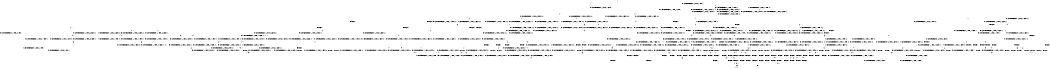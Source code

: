 digraph BCG {
size = "7, 10.5";
center = TRUE;
node [shape = circle];
0 [peripheries = 2];
0 -> 1 [label = "EX !0 !ATOMIC_EXCH_BRANCH (1, +1, TRUE, +0, 3, TRUE) !::"];
0 -> 2 [label = "EX !1 !ATOMIC_EXCH_BRANCH (1, +0, TRUE, +0, 1, TRUE) !::"];
0 -> 3 [label = "EX !2 !ATOMIC_EXCH_BRANCH (1, +1, TRUE, +1, 1, FALSE) !::"];
0 -> 4 [label = "EX !0 !ATOMIC_EXCH_BRANCH (1, +1, TRUE, +0, 3, TRUE) !::"];
2 -> 5 [label = "EX !1 !ATOMIC_EXCH_BRANCH (1, +0, TRUE, +0, 1, TRUE) !:0:1:"];
2 -> 6 [label = "EX !2 !ATOMIC_EXCH_BRANCH (1, +1, TRUE, +1, 1, FALSE) !:0:1:"];
2 -> 7 [label = "EX !0 !ATOMIC_EXCH_BRANCH (1, +1, TRUE, +0, 3, TRUE) !:0:1:"];
2 -> 8 [label = "EX !1 !ATOMIC_EXCH_BRANCH (1, +0, TRUE, +0, 1, TRUE) !:0:1:"];
3 -> 9 [label = "EX !0 !ATOMIC_EXCH_BRANCH (1, +1, TRUE, +0, 3, FALSE) !:0:1:2:"];
3 -> 10 [label = "TERMINATE !2"];
3 -> 11 [label = "EX !1 !ATOMIC_EXCH_BRANCH (1, +0, TRUE, +0, 1, FALSE) !:0:1:2:"];
3 -> 12 [label = "EX !0 !ATOMIC_EXCH_BRANCH (1, +1, TRUE, +0, 3, FALSE) !:0:1:2:"];
4 -> 13 [label = "TERMINATE !0"];
4 -> 14 [label = "TERMINATE !0"];
4 -> 15 [label = "EX !1 !ATOMIC_EXCH_BRANCH (1, +0, TRUE, +0, 1, FALSE) !:0:"];
4 -> 16 [label = "EX !2 !ATOMIC_EXCH_BRANCH (1, +1, TRUE, +1, 1, TRUE) !:0:"];
5 -> 17 [label = "EX !0 !ATOMIC_EXCH_BRANCH (1, +1, TRUE, +0, 3, TRUE) !:0:1:"];
6 -> 18 [label = "EX !1 !ATOMIC_EXCH_BRANCH (1, +0, TRUE, +0, 1, FALSE) !:0:1:2:"];
6 -> 19 [label = "TERMINATE !2"];
6 -> 20 [label = "EX !0 !ATOMIC_EXCH_BRANCH (1, +1, TRUE, +0, 3, FALSE) !:0:1:2:"];
6 -> 11 [label = "EX !1 !ATOMIC_EXCH_BRANCH (1, +0, TRUE, +0, 1, FALSE) !:0:1:2:"];
7 -> 21 [label = "EX !1 !ATOMIC_EXCH_BRANCH (1, +0, TRUE, +0, 1, FALSE) !:0:1:"];
7 -> 22 [label = "TERMINATE !0"];
7 -> 23 [label = "EX !2 !ATOMIC_EXCH_BRANCH (1, +1, TRUE, +1, 1, TRUE) !:0:1:"];
7 -> 24 [label = "EX !1 !ATOMIC_EXCH_BRANCH (1, +0, TRUE, +0, 1, FALSE) !:0:1:"];
8 -> 17 [label = "EX !0 !ATOMIC_EXCH_BRANCH (1, +1, TRUE, +0, 3, TRUE) !:0:1:"];
8 -> 6 [label = "EX !2 !ATOMIC_EXCH_BRANCH (1, +1, TRUE, +1, 1, FALSE) !:0:1:"];
8 -> 7 [label = "EX !0 !ATOMIC_EXCH_BRANCH (1, +1, TRUE, +0, 3, TRUE) !:0:1:"];
8 -> 8 [label = "EX !1 !ATOMIC_EXCH_BRANCH (1, +0, TRUE, +0, 1, TRUE) !:0:1:"];
9 -> 25 [label = "EX !0 !ATOMIC_EXCH_BRANCH (1, +1, TRUE, +1, 1, TRUE) !:0:1:2:"];
10 -> 26 [label = "EX !0 !ATOMIC_EXCH_BRANCH (1, +1, TRUE, +0, 3, FALSE) !:0:1:"];
10 -> 27 [label = "EX !1 !ATOMIC_EXCH_BRANCH (1, +0, TRUE, +0, 1, FALSE) !:0:1:"];
10 -> 28 [label = "EX !0 !ATOMIC_EXCH_BRANCH (1, +1, TRUE, +0, 3, FALSE) !:0:1:"];
11 -> 29 [label = "EX !0 !ATOMIC_EXCH_BRANCH (1, +1, TRUE, +0, 3, TRUE) !:0:1:2:"];
11 -> 30 [label = "TERMINATE !1"];
11 -> 31 [label = "TERMINATE !2"];
11 -> 32 [label = "EX !0 !ATOMIC_EXCH_BRANCH (1, +1, TRUE, +0, 3, TRUE) !:0:1:2:"];
12 -> 25 [label = "EX !0 !ATOMIC_EXCH_BRANCH (1, +1, TRUE, +1, 1, TRUE) !:0:1:2:"];
12 -> 33 [label = "TERMINATE !2"];
12 -> 34 [label = "EX !1 !ATOMIC_EXCH_BRANCH (1, +0, TRUE, +0, 1, FALSE) !:0:1:2:"];
12 -> 35 [label = "EX !0 !ATOMIC_EXCH_BRANCH (1, +1, TRUE, +1, 1, TRUE) !:0:1:2:"];
13 -> 1 [label = "EX !2 !ATOMIC_EXCH_BRANCH (1, +1, TRUE, +1, 1, TRUE) !::"];
14 -> 1 [label = "EX !2 !ATOMIC_EXCH_BRANCH (1, +1, TRUE, +1, 1, TRUE) !::"];
14 -> 36 [label = "EX !1 !ATOMIC_EXCH_BRANCH (1, +0, TRUE, +0, 1, FALSE) !::"];
14 -> 37 [label = "EX !2 !ATOMIC_EXCH_BRANCH (1, +1, TRUE, +1, 1, TRUE) !::"];
15 -> 38 [label = "TERMINATE !0"];
15 -> 39 [label = "TERMINATE !1"];
15 -> 40 [label = "TERMINATE !0"];
15 -> 41 [label = "EX !2 !ATOMIC_EXCH_BRANCH (1, +1, TRUE, +1, 1, FALSE) !:0:1:"];
16 -> 42 [label = "EX !2 !ATOMIC_EXCH_BRANCH (1, +1, TRUE, +1, 1, TRUE) !:0:1:2:"];
16 -> 43 [label = "TERMINATE !0"];
16 -> 44 [label = "EX !1 !ATOMIC_EXCH_BRANCH (1, +0, TRUE, +0, 1, FALSE) !:0:1:2:"];
16 -> 45 [label = "EX !2 !ATOMIC_EXCH_BRANCH (1, +1, TRUE, +1, 1, TRUE) !:0:1:2:"];
17 -> 21 [label = "EX !1 !ATOMIC_EXCH_BRANCH (1, +0, TRUE, +0, 1, FALSE) !:0:1:"];
18 -> 29 [label = "EX !0 !ATOMIC_EXCH_BRANCH (1, +1, TRUE, +0, 3, TRUE) !:0:1:2:"];
19 -> 46 [label = "EX !1 !ATOMIC_EXCH_BRANCH (1, +0, TRUE, +0, 1, FALSE) !:0:1:"];
19 -> 47 [label = "EX !0 !ATOMIC_EXCH_BRANCH (1, +1, TRUE, +0, 3, FALSE) !:0:1:"];
19 -> 27 [label = "EX !1 !ATOMIC_EXCH_BRANCH (1, +0, TRUE, +0, 1, FALSE) !:0:1:"];
20 -> 48 [label = "EX !0 !ATOMIC_EXCH_BRANCH (1, +1, TRUE, +1, 1, TRUE) !:0:1:2:"];
20 -> 49 [label = "TERMINATE !2"];
20 -> 34 [label = "EX !1 !ATOMIC_EXCH_BRANCH (1, +0, TRUE, +0, 1, FALSE) !:0:1:2:"];
20 -> 50 [label = "EX !0 !ATOMIC_EXCH_BRANCH (1, +1, TRUE, +1, 1, TRUE) !:0:1:2:"];
21 -> 38 [label = "TERMINATE !0"];
22 -> 51 [label = "EX !1 !ATOMIC_EXCH_BRANCH (1, +0, TRUE, +0, 1, FALSE) !:1:"];
22 -> 52 [label = "EX !2 !ATOMIC_EXCH_BRANCH (1, +1, TRUE, +1, 1, TRUE) !:1:"];
22 -> 53 [label = "EX !1 !ATOMIC_EXCH_BRANCH (1, +0, TRUE, +0, 1, FALSE) !:1:"];
23 -> 54 [label = "EX !1 !ATOMIC_EXCH_BRANCH (1, +0, TRUE, +0, 1, FALSE) !:0:1:2:"];
23 -> 55 [label = "TERMINATE !0"];
23 -> 56 [label = "EX !2 !ATOMIC_EXCH_BRANCH (1, +1, TRUE, +1, 1, TRUE) !:0:1:2:"];
23 -> 44 [label = "EX !1 !ATOMIC_EXCH_BRANCH (1, +0, TRUE, +0, 1, FALSE) !:0:1:2:"];
24 -> 38 [label = "TERMINATE !0"];
24 -> 39 [label = "TERMINATE !1"];
24 -> 40 [label = "TERMINATE !0"];
24 -> 41 [label = "EX !2 !ATOMIC_EXCH_BRANCH (1, +1, TRUE, +1, 1, FALSE) !:0:1:"];
25 -> 57 [label = "EX !1 !ATOMIC_EXCH_BRANCH (1, +0, TRUE, +0, 1, FALSE) !:0:1:2:"];
26 -> 58 [label = "EX !0 !ATOMIC_EXCH_BRANCH (1, +1, TRUE, +1, 1, TRUE) !:0:1:"];
27 -> 59 [label = "EX !0 !ATOMIC_EXCH_BRANCH (1, +1, TRUE, +0, 3, TRUE) !:0:1:"];
27 -> 60 [label = "TERMINATE !1"];
27 -> 61 [label = "EX !0 !ATOMIC_EXCH_BRANCH (1, +1, TRUE, +0, 3, TRUE) !:0:1:"];
28 -> 58 [label = "EX !0 !ATOMIC_EXCH_BRANCH (1, +1, TRUE, +1, 1, TRUE) !:0:1:"];
28 -> 62 [label = "EX !1 !ATOMIC_EXCH_BRANCH (1, +0, TRUE, +0, 1, FALSE) !:0:1:"];
28 -> 63 [label = "EX !0 !ATOMIC_EXCH_BRANCH (1, +1, TRUE, +1, 1, TRUE) !:0:1:"];
29 -> 64 [label = "TERMINATE !0"];
30 -> 65 [label = "EX !0 !ATOMIC_EXCH_BRANCH (1, +1, TRUE, +0, 3, TRUE) !:0:2:"];
30 -> 60 [label = "TERMINATE !2"];
30 -> 66 [label = "EX !0 !ATOMIC_EXCH_BRANCH (1, +1, TRUE, +0, 3, TRUE) !:0:2:"];
31 -> 59 [label = "EX !0 !ATOMIC_EXCH_BRANCH (1, +1, TRUE, +0, 3, TRUE) !:0:1:"];
31 -> 60 [label = "TERMINATE !1"];
31 -> 61 [label = "EX !0 !ATOMIC_EXCH_BRANCH (1, +1, TRUE, +0, 3, TRUE) !:0:1:"];
32 -> 64 [label = "TERMINATE !0"];
32 -> 67 [label = "TERMINATE !1"];
32 -> 68 [label = "TERMINATE !2"];
32 -> 69 [label = "TERMINATE !0"];
33 -> 58 [label = "EX !0 !ATOMIC_EXCH_BRANCH (1, +1, TRUE, +1, 1, TRUE) !:0:1:"];
33 -> 62 [label = "EX !1 !ATOMIC_EXCH_BRANCH (1, +0, TRUE, +0, 1, FALSE) !:0:1:"];
33 -> 63 [label = "EX !0 !ATOMIC_EXCH_BRANCH (1, +1, TRUE, +1, 1, TRUE) !:0:1:"];
34 -> 29 [label = "EX !0 !ATOMIC_EXCH_BRANCH (1, +1, TRUE, +1, 1, FALSE) !:0:1:2:"];
34 -> 70 [label = "TERMINATE !1"];
34 -> 71 [label = "TERMINATE !2"];
34 -> 32 [label = "EX !0 !ATOMIC_EXCH_BRANCH (1, +1, TRUE, +1, 1, FALSE) !:0:1:2:"];
35 -> 57 [label = "EX !1 !ATOMIC_EXCH_BRANCH (1, +0, TRUE, +0, 1, FALSE) !:0:1:2:"];
35 -> 72 [label = "TERMINATE !2"];
35 -> 73 [label = "EX !1 !ATOMIC_EXCH_BRANCH (1, +0, TRUE, +0, 1, FALSE) !:0:1:2:"];
35 -> 12 [label = "EX !0 !ATOMIC_EXCH_BRANCH (1, +1, TRUE, +0, 3, FALSE) !:0:1:2:"];
36 -> 74 [label = "TERMINATE !1"];
36 -> 75 [label = "TERMINATE !1"];
36 -> 76 [label = "EX !2 !ATOMIC_EXCH_BRANCH (1, +1, TRUE, +1, 1, FALSE) !:1:"];
37 -> 77 [label = "EX !2 !ATOMIC_EXCH_BRANCH (1, +1, TRUE, +1, 1, TRUE) !:1:2:"];
37 -> 78 [label = "EX !1 !ATOMIC_EXCH_BRANCH (1, +0, TRUE, +0, 1, FALSE) !:1:2:"];
37 -> 79 [label = "EX !2 !ATOMIC_EXCH_BRANCH (1, +1, TRUE, +1, 1, TRUE) !:1:2:"];
38 -> 74 [label = "TERMINATE !1"];
39 -> 74 [label = "TERMINATE !0"];
39 -> 75 [label = "TERMINATE !0"];
39 -> 80 [label = "EX !2 !ATOMIC_EXCH_BRANCH (1, +1, TRUE, +1, 1, FALSE) !:0:"];
40 -> 74 [label = "TERMINATE !1"];
40 -> 75 [label = "TERMINATE !1"];
40 -> 76 [label = "EX !2 !ATOMIC_EXCH_BRANCH (1, +1, TRUE, +1, 1, FALSE) !:1:"];
41 -> 64 [label = "TERMINATE !0"];
41 -> 67 [label = "TERMINATE !1"];
41 -> 68 [label = "TERMINATE !2"];
41 -> 69 [label = "TERMINATE !0"];
42 -> 54 [label = "EX !1 !ATOMIC_EXCH_BRANCH (1, +0, TRUE, +0, 1, FALSE) !:0:1:2:"];
43 -> 77 [label = "EX !2 !ATOMIC_EXCH_BRANCH (1, +1, TRUE, +1, 1, TRUE) !:1:2:"];
43 -> 78 [label = "EX !1 !ATOMIC_EXCH_BRANCH (1, +0, TRUE, +0, 1, FALSE) !:1:2:"];
43 -> 79 [label = "EX !2 !ATOMIC_EXCH_BRANCH (1, +1, TRUE, +1, 1, TRUE) !:1:2:"];
44 -> 29 [label = "EX !2 !ATOMIC_EXCH_BRANCH (1, +1, TRUE, +1, 1, FALSE) !:0:1:2:"];
44 -> 81 [label = "TERMINATE !1"];
44 -> 82 [label = "TERMINATE !0"];
44 -> 32 [label = "EX !2 !ATOMIC_EXCH_BRANCH (1, +1, TRUE, +1, 1, FALSE) !:0:1:2:"];
45 -> 54 [label = "EX !1 !ATOMIC_EXCH_BRANCH (1, +0, TRUE, +0, 1, FALSE) !:0:1:2:"];
45 -> 43 [label = "TERMINATE !0"];
45 -> 44 [label = "EX !1 !ATOMIC_EXCH_BRANCH (1, +0, TRUE, +0, 1, FALSE) !:0:1:2:"];
45 -> 45 [label = "EX !2 !ATOMIC_EXCH_BRANCH (1, +1, TRUE, +1, 1, TRUE) !:0:1:2:"];
46 -> 59 [label = "EX !0 !ATOMIC_EXCH_BRANCH (1, +1, TRUE, +0, 3, TRUE) !:0:1:"];
47 -> 83 [label = "EX !0 !ATOMIC_EXCH_BRANCH (1, +1, TRUE, +1, 1, TRUE) !:0:1:"];
47 -> 62 [label = "EX !1 !ATOMIC_EXCH_BRANCH (1, +0, TRUE, +0, 1, FALSE) !:0:1:"];
47 -> 84 [label = "EX !0 !ATOMIC_EXCH_BRANCH (1, +1, TRUE, +1, 1, TRUE) !:0:1:"];
48 -> 57 [label = "EX !1 !ATOMIC_EXCH_BRANCH (1, +0, TRUE, +0, 1, FALSE) !:0:1:2:"];
49 -> 83 [label = "EX !0 !ATOMIC_EXCH_BRANCH (1, +1, TRUE, +1, 1, TRUE) !:0:1:"];
49 -> 62 [label = "EX !1 !ATOMIC_EXCH_BRANCH (1, +0, TRUE, +0, 1, FALSE) !:0:1:"];
49 -> 84 [label = "EX !0 !ATOMIC_EXCH_BRANCH (1, +1, TRUE, +1, 1, TRUE) !:0:1:"];
50 -> 57 [label = "EX !1 !ATOMIC_EXCH_BRANCH (1, +0, TRUE, +0, 1, FALSE) !:0:1:2:"];
50 -> 85 [label = "TERMINATE !2"];
50 -> 73 [label = "EX !1 !ATOMIC_EXCH_BRANCH (1, +0, TRUE, +0, 1, FALSE) !:0:1:2:"];
50 -> 20 [label = "EX !0 !ATOMIC_EXCH_BRANCH (1, +1, TRUE, +0, 3, FALSE) !:0:1:2:"];
51 -> 74 [label = "TERMINATE !1"];
52 -> 86 [label = "EX !1 !ATOMIC_EXCH_BRANCH (1, +0, TRUE, +0, 1, FALSE) !:1:2:"];
52 -> 87 [label = "EX !2 !ATOMIC_EXCH_BRANCH (1, +1, TRUE, +1, 1, TRUE) !:1:2:"];
52 -> 78 [label = "EX !1 !ATOMIC_EXCH_BRANCH (1, +0, TRUE, +0, 1, FALSE) !:1:2:"];
53 -> 74 [label = "TERMINATE !1"];
53 -> 75 [label = "TERMINATE !1"];
53 -> 76 [label = "EX !2 !ATOMIC_EXCH_BRANCH (1, +1, TRUE, +1, 1, FALSE) !:1:"];
54 -> 29 [label = "EX !2 !ATOMIC_EXCH_BRANCH (1, +1, TRUE, +1, 1, FALSE) !:0:1:2:"];
55 -> 86 [label = "EX !1 !ATOMIC_EXCH_BRANCH (1, +0, TRUE, +0, 1, FALSE) !:1:2:"];
55 -> 87 [label = "EX !2 !ATOMIC_EXCH_BRANCH (1, +1, TRUE, +1, 1, TRUE) !:1:2:"];
55 -> 78 [label = "EX !1 !ATOMIC_EXCH_BRANCH (1, +0, TRUE, +0, 1, FALSE) !:1:2:"];
56 -> 54 [label = "EX !1 !ATOMIC_EXCH_BRANCH (1, +0, TRUE, +0, 1, FALSE) !:0:1:2:"];
56 -> 55 [label = "TERMINATE !0"];
56 -> 56 [label = "EX !2 !ATOMIC_EXCH_BRANCH (1, +1, TRUE, +1, 1, TRUE) !:0:1:2:"];
56 -> 44 [label = "EX !1 !ATOMIC_EXCH_BRANCH (1, +0, TRUE, +0, 1, FALSE) !:0:1:2:"];
57 -> 29 [label = "EX !0 !ATOMIC_EXCH_BRANCH (1, +1, TRUE, +0, 3, TRUE) !:0:1:2:"];
58 -> 88 [label = "EX !1 !ATOMIC_EXCH_BRANCH (1, +0, TRUE, +0, 1, FALSE) !:0:1:"];
59 -> 89 [label = "TERMINATE !0"];
60 -> 90 [label = "EX !0 !ATOMIC_EXCH_BRANCH (1, +1, TRUE, +0, 3, TRUE) !:0:"];
60 -> 91 [label = "EX !0 !ATOMIC_EXCH_BRANCH (1, +1, TRUE, +0, 3, TRUE) !:0:"];
61 -> 89 [label = "TERMINATE !0"];
61 -> 92 [label = "TERMINATE !1"];
61 -> 93 [label = "TERMINATE !0"];
62 -> 59 [label = "EX !0 !ATOMIC_EXCH_BRANCH (1, +1, TRUE, +1, 1, FALSE) !:0:1:"];
62 -> 94 [label = "TERMINATE !1"];
62 -> 61 [label = "EX !0 !ATOMIC_EXCH_BRANCH (1, +1, TRUE, +1, 1, FALSE) !:0:1:"];
63 -> 88 [label = "EX !1 !ATOMIC_EXCH_BRANCH (1, +0, TRUE, +0, 1, FALSE) !:0:1:"];
63 -> 95 [label = "EX !1 !ATOMIC_EXCH_BRANCH (1, +0, TRUE, +0, 1, FALSE) !:0:1:"];
63 -> 28 [label = "EX !0 !ATOMIC_EXCH_BRANCH (1, +1, TRUE, +0, 3, FALSE) !:0:1:"];
64 -> 89 [label = "TERMINATE !2"];
65 -> 96 [label = "TERMINATE !0"];
66 -> 96 [label = "TERMINATE !0"];
66 -> 92 [label = "TERMINATE !2"];
66 -> 97 [label = "TERMINATE !0"];
67 -> 96 [label = "TERMINATE !0"];
67 -> 92 [label = "TERMINATE !2"];
67 -> 97 [label = "TERMINATE !0"];
68 -> 89 [label = "TERMINATE !0"];
68 -> 92 [label = "TERMINATE !1"];
68 -> 93 [label = "TERMINATE !0"];
69 -> 89 [label = "TERMINATE !2"];
69 -> 97 [label = "TERMINATE !1"];
69 -> 93 [label = "TERMINATE !2"];
70 -> 65 [label = "EX !0 !ATOMIC_EXCH_BRANCH (1, +1, TRUE, +1, 1, FALSE) !:0:2:"];
70 -> 94 [label = "TERMINATE !2"];
70 -> 66 [label = "EX !0 !ATOMIC_EXCH_BRANCH (1, +1, TRUE, +1, 1, FALSE) !:0:2:"];
71 -> 59 [label = "EX !0 !ATOMIC_EXCH_BRANCH (1, +1, TRUE, +1, 1, FALSE) !:0:1:"];
71 -> 94 [label = "TERMINATE !1"];
71 -> 61 [label = "EX !0 !ATOMIC_EXCH_BRANCH (1, +1, TRUE, +1, 1, FALSE) !:0:1:"];
72 -> 26 [label = "EX !0 !ATOMIC_EXCH_BRANCH (1, +1, TRUE, +0, 3, FALSE) !:0:1:"];
72 -> 95 [label = "EX !1 !ATOMIC_EXCH_BRANCH (1, +0, TRUE, +0, 1, FALSE) !:0:1:"];
72 -> 28 [label = "EX !0 !ATOMIC_EXCH_BRANCH (1, +1, TRUE, +0, 3, FALSE) !:0:1:"];
73 -> 29 [label = "EX !0 !ATOMIC_EXCH_BRANCH (1, +1, TRUE, +0, 3, TRUE) !:0:1:2:"];
73 -> 98 [label = "TERMINATE !1"];
73 -> 99 [label = "TERMINATE !2"];
73 -> 32 [label = "EX !0 !ATOMIC_EXCH_BRANCH (1, +1, TRUE, +0, 3, TRUE) !:0:1:2:"];
74 -> 1 [label = "EX !2 !ATOMIC_EXCH_BRANCH (1, +1, TRUE, +1, 1, FALSE) !::"];
75 -> 1 [label = "EX !2 !ATOMIC_EXCH_BRANCH (1, +1, TRUE, +1, 1, FALSE) !::"];
75 -> 100 [label = "EX !2 !ATOMIC_EXCH_BRANCH (1, +1, TRUE, +1, 1, FALSE) !::"];
76 -> 89 [label = "TERMINATE !2"];
76 -> 97 [label = "TERMINATE !1"];
76 -> 93 [label = "TERMINATE !2"];
77 -> 86 [label = "EX !1 !ATOMIC_EXCH_BRANCH (1, +0, TRUE, +0, 1, FALSE) !:1:2:"];
78 -> 101 [label = "EX !2 !ATOMIC_EXCH_BRANCH (1, +1, TRUE, +1, 1, FALSE) !:1:2:"];
78 -> 102 [label = "TERMINATE !1"];
78 -> 103 [label = "EX !2 !ATOMIC_EXCH_BRANCH (1, +1, TRUE, +1, 1, FALSE) !:1:2:"];
79 -> 86 [label = "EX !1 !ATOMIC_EXCH_BRANCH (1, +0, TRUE, +0, 1, FALSE) !:1:2:"];
79 -> 78 [label = "EX !1 !ATOMIC_EXCH_BRANCH (1, +0, TRUE, +0, 1, FALSE) !:1:2:"];
79 -> 79 [label = "EX !2 !ATOMIC_EXCH_BRANCH (1, +1, TRUE, +1, 1, TRUE) !:1:2:"];
80 -> 96 [label = "TERMINATE !0"];
80 -> 92 [label = "TERMINATE !2"];
80 -> 97 [label = "TERMINATE !0"];
81 -> 65 [label = "EX !2 !ATOMIC_EXCH_BRANCH (1, +1, TRUE, +1, 1, FALSE) !:0:2:"];
81 -> 102 [label = "TERMINATE !0"];
81 -> 66 [label = "EX !2 !ATOMIC_EXCH_BRANCH (1, +1, TRUE, +1, 1, FALSE) !:0:2:"];
82 -> 101 [label = "EX !2 !ATOMIC_EXCH_BRANCH (1, +1, TRUE, +1, 1, FALSE) !:1:2:"];
82 -> 102 [label = "TERMINATE !1"];
82 -> 103 [label = "EX !2 !ATOMIC_EXCH_BRANCH (1, +1, TRUE, +1, 1, FALSE) !:1:2:"];
83 -> 88 [label = "EX !1 !ATOMIC_EXCH_BRANCH (1, +0, TRUE, +0, 1, FALSE) !:0:1:"];
84 -> 88 [label = "EX !1 !ATOMIC_EXCH_BRANCH (1, +0, TRUE, +0, 1, FALSE) !:0:1:"];
84 -> 95 [label = "EX !1 !ATOMIC_EXCH_BRANCH (1, +0, TRUE, +0, 1, FALSE) !:0:1:"];
84 -> 47 [label = "EX !0 !ATOMIC_EXCH_BRANCH (1, +1, TRUE, +0, 3, FALSE) !:0:1:"];
85 -> 104 [label = "EX !0 !ATOMIC_EXCH_BRANCH (1, +1, TRUE, +0, 3, FALSE) !:0:1:"];
85 -> 95 [label = "EX !1 !ATOMIC_EXCH_BRANCH (1, +0, TRUE, +0, 1, FALSE) !:0:1:"];
85 -> 47 [label = "EX !0 !ATOMIC_EXCH_BRANCH (1, +1, TRUE, +0, 3, FALSE) !:0:1:"];
86 -> 101 [label = "EX !2 !ATOMIC_EXCH_BRANCH (1, +1, TRUE, +1, 1, FALSE) !:1:2:"];
87 -> 86 [label = "EX !1 !ATOMIC_EXCH_BRANCH (1, +0, TRUE, +0, 1, FALSE) !:1:2:"];
87 -> 87 [label = "EX !2 !ATOMIC_EXCH_BRANCH (1, +1, TRUE, +1, 1, TRUE) !:1:2:"];
87 -> 78 [label = "EX !1 !ATOMIC_EXCH_BRANCH (1, +0, TRUE, +0, 1, FALSE) !:1:2:"];
88 -> 59 [label = "EX !0 !ATOMIC_EXCH_BRANCH (1, +1, TRUE, +0, 3, TRUE) !:0:1:"];
89 -> 105 [label = "TERMINATE !1"];
90 -> 105 [label = "TERMINATE !0"];
91 -> 105 [label = "TERMINATE !0"];
91 -> 106 [label = "TERMINATE !0"];
92 -> 105 [label = "TERMINATE !0"];
92 -> 106 [label = "TERMINATE !0"];
93 -> 105 [label = "TERMINATE !1"];
93 -> 106 [label = "TERMINATE !1"];
94 -> 90 [label = "EX !0 !ATOMIC_EXCH_BRANCH (1, +1, TRUE, +1, 1, FALSE) !:0:"];
94 -> 91 [label = "EX !0 !ATOMIC_EXCH_BRANCH (1, +1, TRUE, +1, 1, FALSE) !:0:"];
95 -> 59 [label = "EX !0 !ATOMIC_EXCH_BRANCH (1, +1, TRUE, +0, 3, TRUE) !:0:1:"];
95 -> 107 [label = "TERMINATE !1"];
95 -> 61 [label = "EX !0 !ATOMIC_EXCH_BRANCH (1, +1, TRUE, +0, 3, TRUE) !:0:1:"];
96 -> 105 [label = "TERMINATE !2"];
97 -> 105 [label = "TERMINATE !2"];
97 -> 106 [label = "TERMINATE !2"];
98 -> 65 [label = "EX !0 !ATOMIC_EXCH_BRANCH (1, +1, TRUE, +0, 3, TRUE) !:0:2:"];
98 -> 107 [label = "TERMINATE !2"];
98 -> 66 [label = "EX !0 !ATOMIC_EXCH_BRANCH (1, +1, TRUE, +0, 3, TRUE) !:0:2:"];
99 -> 59 [label = "EX !0 !ATOMIC_EXCH_BRANCH (1, +1, TRUE, +0, 3, TRUE) !:0:1:"];
99 -> 107 [label = "TERMINATE !1"];
99 -> 61 [label = "EX !0 !ATOMIC_EXCH_BRANCH (1, +1, TRUE, +0, 3, TRUE) !:0:1:"];
100 -> 105 [label = "TERMINATE !2"];
100 -> 106 [label = "TERMINATE !2"];
101 -> 89 [label = "TERMINATE !2"];
102 -> 108 [label = "EX !2 !ATOMIC_EXCH_BRANCH (1, +1, TRUE, +1, 1, FALSE) !:2:"];
102 -> 109 [label = "EX !2 !ATOMIC_EXCH_BRANCH (1, +1, TRUE, +1, 1, FALSE) !:2:"];
103 -> 89 [label = "TERMINATE !2"];
103 -> 97 [label = "TERMINATE !1"];
103 -> 93 [label = "TERMINATE !2"];
104 -> 83 [label = "EX !0 !ATOMIC_EXCH_BRANCH (1, +1, TRUE, +1, 1, TRUE) !:0:1:"];
105 -> 1 [label = "exit"];
106 -> 1 [label = "exit"];
107 -> 90 [label = "EX !0 !ATOMIC_EXCH_BRANCH (1, +1, TRUE, +0, 3, TRUE) !:0:"];
107 -> 91 [label = "EX !0 !ATOMIC_EXCH_BRANCH (1, +1, TRUE, +0, 3, TRUE) !:0:"];
108 -> 105 [label = "TERMINATE !2"];
109 -> 105 [label = "TERMINATE !2"];
109 -> 106 [label = "TERMINATE !2"];
}
